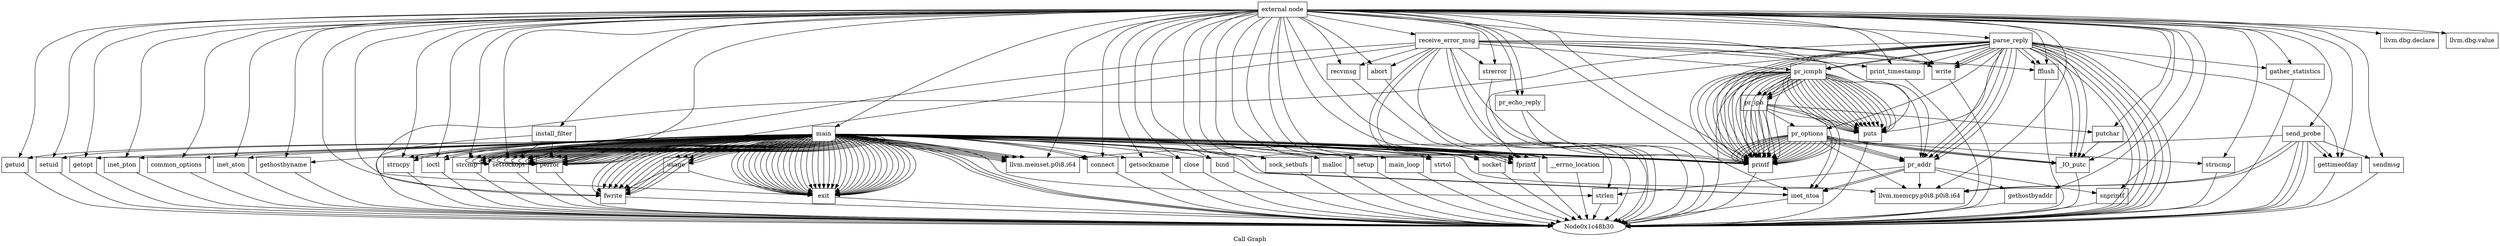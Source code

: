 digraph "Call Graph" {
	label="Call Graph";

	Node0x1c48b00 [shape=record,label="{external node}"];
	Node0x1c48b00 -> Node0x1c48b60;
	Node0x1c48b00 -> Node0x1b9c0b0;
	Node0x1c48b00 -> Node0x1c48bc0;
	Node0x1c48b00 -> Node0x1c48c20;
	Node0x1c48b00 -> Node0x1c48bf0;
	Node0x1c48b00 -> Node0x1c48c50;
	Node0x1c48b00 -> Node0x1c48c80;
	Node0x1c48b00 -> Node0x1ba1560;
	Node0x1c48b00 -> Node0x1c8f6f0;
	Node0x1c48b00 -> Node0x1ba4180;
	Node0x1c48b00 -> Node0x1ba2040;
	Node0x1c48b00 -> Node0x1b9a4b0;
	Node0x1c48b00 -> Node0x1ba41b0;
	Node0x1c48b00 -> Node0x1b9c6f0;
	Node0x1c48b00 -> Node0x1b9c760;
	Node0x1c48b00 -> Node0x1b9c5f0;
	Node0x1c48b00 -> Node0x1b99da0;
	Node0x1c48b00 -> Node0x1b99f40;
	Node0x1c48b00 -> Node0x1b99ff0;
	Node0x1c48b00 -> Node0x1cce290;
	Node0x1c48b00 -> Node0x1b9a060;
	Node0x1c48b00 -> Node0x1b9a520;
	Node0x1c48b00 -> Node0x1b9a550;
	Node0x1c48b00 -> Node0x1ba2600;
	Node0x1c48b00 -> Node0x1b99e40;
	Node0x1c48b00 -> Node0x1b99eb0;
	Node0x1c48b00 -> Node0x1bf43e0;
	Node0x1c48b00 -> Node0x1bf4450;
	Node0x1c48b00 -> Node0x1bf4480;
	Node0x1c48b00 -> Node0x1b9b480;
	Node0x1c48b00 -> Node0x1b9c040;
	Node0x1c48b00 -> Node0x1b99bc0;
	Node0x1c48b00 -> Node0x1b9a870;
	Node0x1c48b00 -> Node0x1b9a800;
	Node0x1c48b00 -> Node0x1b9aa00;
	Node0x1c48b00 -> Node0x1b9aa70;
	Node0x1c48b00 -> Node0x1b9aae0;
	Node0x1c48b00 -> Node0x1c49170;
	Node0x1c48b00 -> Node0x1c48ea0;
	Node0x1c48b00 -> Node0x1c48f40;
	Node0x1c48b00 -> Node0x1c48ed0;
	Node0x1c48b00 -> Node0x1c4a000;
	Node0x1c48b00 -> Node0x1c4a000;
	Node0x1c48b00 -> Node0x1c4a030;
	Node0x1c48b00 -> Node0x1c4a0a0;
	Node0x1c48b00 -> Node0x1c4a4f0;
	Node0x1c48b00 -> Node0x1c4a590;
	Node0x1c48b00 -> Node0x1cd03a0;
	Node0x1c48b00 -> Node0x1c492a0;
	Node0x1c48b00 -> Node0x1c492d0;
	Node0x1c48b00 -> Node0x1c4a430;
	Node0x1c48b00 -> Node0x1c4a3d0;
	Node0x1c48b00 -> Node0x1c4d960;
	Node0x1c48b00 -> Node0x1ba2070;
	Node0x1c48b00 -> Node0x1c48dc0;
	Node0x1c4a030 [shape=record,label="{parse_reply}"];
	Node0x1c4a030 -> Node0x1b9a970;
	Node0x1c4a030 -> Node0x1ba2040;
	Node0x1c4a030 -> Node0x1c48b30;
	Node0x1c4a030 -> Node0x1c48b30;
	Node0x1c4a030 -> Node0x1b9a970;
	Node0x1c4a030 -> Node0x1c4a0a0;
	Node0x1c4a030 -> Node0x1c48b30;
	Node0x1c4a030 -> Node0x1ba2070;
	Node0x1c4a030 -> Node0x1b9aa00;
	Node0x1c4a030 -> Node0x1b9aae0;
	Node0x1c4a030 -> Node0x1b9a970;
	Node0x1c4a030 -> Node0x1c48b30;
	Node0x1c4a030 -> Node0x1b9c760;
	Node0x1c4a030 -> Node0x1b9c760;
	Node0x1c4a030 -> Node0x1c48b30;
	Node0x1c4a030 -> Node0x1c49100;
	Node0x1c4a030 -> Node0x1b9aa00;
	Node0x1c4a030 -> Node0x1b9aa00;
	Node0x1c4a030 -> Node0x1c48f40;
	Node0x1c4a030 -> Node0x1b9c760;
	Node0x1c4a030 -> Node0x1b9a970;
	Node0x1c4a030 -> Node0x1b9c760;
	Node0x1c4a030 -> Node0x1c48dc0;
	Node0x1c4a030 -> Node0x1c48b30;
	Node0x1c4a030 -> Node0x1c49100;
	Node0x1c4a030 -> Node0x1c4a360;
	Node0x1c4a030 -> Node0x1c4a3d0;
	Node0x1c4a030 -> Node0x1c4a3d0;
	Node0x1c4a030 -> Node0x1c49170;
	Node0x1c4a030 -> Node0x1c4a3d0;
	Node0x1c4a030 -> Node0x1c49170;
	Node0x1b9a970 [shape=record,label="{pr_addr}"];
	Node0x1b9a970 -> Node0x1c492a0;
	Node0x1b9a970 -> Node0x1bf4480;
	Node0x1b9a970 -> Node0x1b9a4b0;
	Node0x1b9a970 -> Node0x1cce290;
	Node0x1b9a970 -> Node0x1bf4480;
	Node0x1b9a970 -> Node0x1c492d0;
	Node0x1c48f40 [shape=record,label="{gettimeofday}"];
	Node0x1c48f40 -> Node0x1c48b30;
	Node0x1c49100 [shape=record,label="{pr_icmph}"];
	Node0x1c49100 -> Node0x1c48dc0;
	Node0x1c49100 -> Node0x1c48dc0;
	Node0x1c49100 -> Node0x1c48dc0;
	Node0x1c49100 -> Node0x1c48dc0;
	Node0x1c49100 -> Node0x1c48dc0;
	Node0x1c49100 -> Node0x1b9c760;
	Node0x1c49100 -> Node0x1c48dc0;
	Node0x1c49100 -> Node0x1c48dc0;
	Node0x1c49100 -> Node0x1b9c760;
	Node0x1c49100 -> Node0x1c48df0;
	Node0x1c49100 -> Node0x1c48dc0;
	Node0x1c49100 -> Node0x1c48df0;
	Node0x1c49100 -> Node0x1b9c760;
	Node0x1c49100 -> Node0x1b9c760;
	Node0x1c49100 -> Node0x1b9c760;
	Node0x1c49100 -> Node0x1b9c760;
	Node0x1c49100 -> Node0x1b9c760;
	Node0x1c49100 -> Node0x1b9a970;
	Node0x1c49100 -> Node0x1b9c760;
	Node0x1c49100 -> Node0x1c48df0;
	Node0x1c49100 -> Node0x1c48dc0;
	Node0x1c49100 -> Node0x1c48dc0;
	Node0x1c49100 -> Node0x1c48dc0;
	Node0x1c49100 -> Node0x1b9c760;
	Node0x1c49100 -> Node0x1c48df0;
	Node0x1c49100 -> Node0x1b9c760;
	Node0x1c49100 -> Node0x1c48b30;
	Node0x1c49100 -> Node0x1b9c760;
	Node0x1c49100 -> Node0x1c48df0;
	Node0x1c49100 -> Node0x1c48dc0;
	Node0x1c49100 -> Node0x1c48dc0;
	Node0x1c49100 -> Node0x1c48dc0;
	Node0x1c49100 -> Node0x1c48dc0;
	Node0x1c49100 -> Node0x1c48dc0;
	Node0x1c49100 -> Node0x1c48dc0;
	Node0x1c49100 -> Node0x1b9c760;
	Node0x1c48ea0 [shape=record,label="{send_probe}"];
	Node0x1c48ea0 -> Node0x1c48b30;
	Node0x1c48ea0 -> Node0x1c48f40;
	Node0x1c48ea0 -> Node0x1cce290;
	Node0x1c48ea0 -> Node0x1b99da0;
	Node0x1c48ea0 -> Node0x1c48b30;
	Node0x1c48ea0 -> Node0x1c48f40;
	Node0x1c48ea0 -> Node0x1cce290;
	Node0x1c48ea0 -> Node0x1c48b30;
	Node0x1c48ea0 -> Node0x1c48ed0;
	Node0x1c4a000 [shape=record,label="{pr_echo_reply}"];
	Node0x1c4a000 -> Node0x1c48b30;
	Node0x1c4a000 -> Node0x1b9c760;
	Node0x1b9aae0 [shape=record,label="{print_timestamp}"];
	Node0x1b9aae0 -> Node0x1c48b30;
	Node0x1c49170 [shape=record,label="{fflush}"];
	Node0x1c49170 -> Node0x1c48b30;
	Node0x1c48ed0 [shape=record,label="{sendmsg}"];
	Node0x1c48ed0 -> Node0x1c48b30;
	Node0x1c4a0a0 [shape=record,label="{gather_statistics}"];
	Node0x1c4a0a0 -> Node0x1c48b30;
	Node0x1c48b60 [shape=record,label="{main}"];
	Node0x1c48b60 -> Node0x1c48bc0;
	Node0x1c48b60 -> Node0x1c48c20;
	Node0x1c48b60 -> Node0x1c48bf0;
	Node0x1c48b60 -> Node0x1c48c50;
	Node0x1c48b60 -> Node0x1c48c80;
	Node0x1c48b60 -> Node0x1ba1560;
	Node0x1c48b60 -> Node0x1c8f6f0;
	Node0x1c48b60 -> Node0x1cd03a0;
	Node0x1c48b60 -> Node0x1cd03a0;
	Node0x1c48b60 -> Node0x1ba2040;
	Node0x1c48b60 -> Node0x1ba1560;
	Node0x1c48b60 -> Node0x1ba2070;
	Node0x1c48b60 -> Node0x1ba1560;
	Node0x1c48b60 -> Node0x1ba4180;
	Node0x1c48b60 -> Node0x1c48c80;
	Node0x1c48b60 -> Node0x1ba1560;
	Node0x1c48b60 -> Node0x1ba2070;
	Node0x1c48b60 -> Node0x1ba1560;
	Node0x1c48b60 -> Node0x1ba2070;
	Node0x1c48b60 -> Node0x1ba1560;
	Node0x1c48b60 -> Node0x1ba41b0;
	Node0x1c48b60 -> Node0x1ba41b0;
	Node0x1c48b60 -> Node0x1ba41b0;
	Node0x1c48b60 -> Node0x1ba2070;
	Node0x1c48b60 -> Node0x1ba1560;
	Node0x1c48b60 -> Node0x1b9c6f0;
	Node0x1c48b60 -> Node0x1ba41b0;
	Node0x1c48b60 -> Node0x1ba41b0;
	Node0x1c48b60 -> Node0x1ba2070;
	Node0x1c48b60 -> Node0x1ba1560;
	Node0x1c48b60 -> Node0x1b9c760;
	Node0x1c48b60 -> Node0x1ba1560;
	Node0x1c48b60 -> Node0x1b9c5f0;
	Node0x1c48b60 -> Node0x1b9c620;
	Node0x1c48b60 -> Node0x1b9c620;
	Node0x1c48b60 -> Node0x1b9c620;
	Node0x1c48b60 -> Node0x1b9c620;
	Node0x1c48b60 -> Node0x1b9c620;
	Node0x1c48b60 -> Node0x1b9c620;
	Node0x1c48b60 -> Node0x1b99da0;
	Node0x1c48b60 -> Node0x1b99f40;
	Node0x1c48b60 -> Node0x1b99ff0;
	Node0x1c48b60 -> Node0x1ba2040;
	Node0x1c48b60 -> Node0x1ba1560;
	Node0x1c48b60 -> Node0x1b9a060;
	Node0x1c48b60 -> Node0x1cce290;
	Node0x1c48b60 -> Node0x1c48bc0;
	Node0x1c48b60 -> Node0x1c48c80;
	Node0x1c48b60 -> Node0x1ba1560;
	Node0x1c48b60 -> Node0x1b99da0;
	Node0x1c48b60 -> Node0x1b9a060;
	Node0x1c48b60 -> Node0x1b9a4b0;
	Node0x1c48b60 -> Node0x1ba4180;
	Node0x1c48b60 -> Node0x1c48b30;
	Node0x1c48b60 -> Node0x1b9a520;
	Node0x1c48b60 -> Node0x1ba2040;
	Node0x1c48b60 -> Node0x1ba1560;
	Node0x1c48b60 -> Node0x1b99da0;
	Node0x1c48b60 -> Node0x1ba4180;
	Node0x1c48b60 -> Node0x1c48c80;
	Node0x1c48b60 -> Node0x1ba1560;
	Node0x1c48b60 -> Node0x1ba4180;
	Node0x1c48b60 -> Node0x1c48c80;
	Node0x1c48b60 -> Node0x1c48b30;
	Node0x1c48b60 -> Node0x1b9a550;
	Node0x1c48b60 -> Node0x1ba2070;
	Node0x1c48b60 -> Node0x1ba1560;
	Node0x1c48b60 -> Node0x1ba2070;
	Node0x1c48b60 -> Node0x1ba4180;
	Node0x1c48b60 -> Node0x1c48c80;
	Node0x1c48b60 -> Node0x1ba1560;
	Node0x1c48b60 -> Node0x1b9a550;
	Node0x1c48b60 -> Node0x1c48c80;
	Node0x1c48b60 -> Node0x1ba1560;
	Node0x1c48b60 -> Node0x1c48c80;
	Node0x1c48b60 -> Node0x1ba1560;
	Node0x1c48b60 -> Node0x1ba2600;
	Node0x1c48b60 -> Node0x1c48c80;
	Node0x1c48b60 -> Node0x1ba1560;
	Node0x1c48b60 -> Node0x1b99e40;
	Node0x1c48b60 -> Node0x1c48c80;
	Node0x1c48b60 -> Node0x1ba1560;
	Node0x1c48b60 -> Node0x1b99da0;
	Node0x1c48b60 -> Node0x1b9a060;
	Node0x1c48b60 -> Node0x1b9a520;
	Node0x1c48b60 -> Node0x1ba2040;
	Node0x1c48b60 -> Node0x1ba1560;
	Node0x1c48b60 -> Node0x1c48b30;
	Node0x1c48b60 -> Node0x1ba2070;
	Node0x1c48b60 -> Node0x1ba1560;
	Node0x1c48b60 -> Node0x1ba2070;
	Node0x1c48b60 -> Node0x1ba1560;
	Node0x1c48b60 -> Node0x1ba4180;
	Node0x1c48b60 -> Node0x1c48c80;
	Node0x1c48b60 -> Node0x1ba1560;
	Node0x1c48b60 -> Node0x1b99eb0;
	Node0x1c48b60 -> Node0x1c48c80;
	Node0x1c48b60 -> Node0x1ba1560;
	Node0x1c48b60 -> Node0x1ba4180;
	Node0x1c48b60 -> Node0x1c48c80;
	Node0x1c48b60 -> Node0x1ba4180;
	Node0x1c48b60 -> Node0x1ba2070;
	Node0x1c48b60 -> Node0x1b99da0;
	Node0x1c48b60 -> Node0x1ba4180;
	Node0x1c48b60 -> Node0x1c48c80;
	Node0x1c48b60 -> Node0x1ba1560;
	Node0x1c48b60 -> Node0x1b99da0;
	Node0x1c48b60 -> Node0x1ba4180;
	Node0x1c48b60 -> Node0x1ba4180;
	Node0x1c48b60 -> Node0x1c48c80;
	Node0x1c48b60 -> Node0x1ba1560;
	Node0x1c48b60 -> Node0x1b99da0;
	Node0x1c48b60 -> Node0x1ba4180;
	Node0x1c48b60 -> Node0x1c48c80;
	Node0x1c48b60 -> Node0x1ba1560;
	Node0x1c48b60 -> Node0x1bf43e0;
	Node0x1c48b60 -> Node0x1ba4180;
	Node0x1c48b60 -> Node0x1c48c80;
	Node0x1c48b60 -> Node0x1ba1560;
	Node0x1c48b60 -> Node0x1ba4180;
	Node0x1c48b60 -> Node0x1c48c80;
	Node0x1c48b60 -> Node0x1ba1560;
	Node0x1c48b60 -> Node0x1ba4180;
	Node0x1c48b60 -> Node0x1c48c80;
	Node0x1c48b60 -> Node0x1ba1560;
	Node0x1c48b60 -> Node0x1ba4180;
	Node0x1c48b60 -> Node0x1c48c80;
	Node0x1c48b60 -> Node0x1ba1560;
	Node0x1c48b60 -> Node0x1ba2040;
	Node0x1c48b60 -> Node0x1ba1560;
	Node0x1c48b60 -> Node0x1ba2040;
	Node0x1c48b60 -> Node0x1bf4450;
	Node0x1c48b60 -> Node0x1ba2070;
	Node0x1c48b60 -> Node0x1ba1560;
	Node0x1c48b60 -> Node0x1bf4480;
	Node0x1c48b60 -> Node0x1b9c760;
	Node0x1c48b60 -> Node0x1bf4480;
	Node0x1c48b60 -> Node0x1b9c760;
	Node0x1c48b60 -> Node0x1b9c760;
	Node0x1c48b60 -> Node0x1b9b480;
	Node0x1c48b60 -> Node0x1b9c040;
	Node0x1b9c0b0 [shape=record,label="{llvm.dbg.declare}"];
	Node0x1c48bc0 [shape=record,label="{socket}"];
	Node0x1c48bc0 -> Node0x1c48b30;
	Node0x1c48c20 [shape=record,label="{__errno_location}"];
	Node0x1c48c20 -> Node0x1c48b30;
	Node0x1c48bf0 [shape=record,label="{getuid}"];
	Node0x1c48bf0 -> Node0x1c48b30;
	Node0x1c48c50 [shape=record,label="{setuid}"];
	Node0x1c48c50 -> Node0x1c48b30;
	Node0x1c48c80 [shape=record,label="{perror}"];
	Node0x1c48c80 -> Node0x1c48b30;
	Node0x1ba1560 [shape=record,label="{exit}"];
	Node0x1ba1560 -> Node0x1c48b30;
	Node0x1c8f6f0 [shape=record,label="{getopt}"];
	Node0x1c8f6f0 -> Node0x1c48b30;
	Node0x1ba4180 [shape=record,label="{setsockopt}"];
	Node0x1ba4180 -> Node0x1c48b30;
	Node0x1ba2040 [shape=record,label="{fprintf}"];
	Node0x1ba2040 -> Node0x1c48b30;
	Node0x1b9a4b0 [shape=record,label="{strlen}"];
	Node0x1b9a4b0 -> Node0x1c48b30;
	Node0x1ba41b0 [shape=record,label="{strcmp}"];
	Node0x1ba41b0 -> Node0x1c48b30;
	Node0x1b9c6f0 [shape=record,label="{inet_pton}"];
	Node0x1b9c6f0 -> Node0x1c48b30;
	Node0x1c4a360 [shape=record,label="{pr_options}"];
	Node0x1c4a360 -> Node0x1b9c760;
	Node0x1c4a360 -> Node0x1b9c760;
	Node0x1c4a360 -> Node0x1b9c760;
	Node0x1c4a360 -> Node0x1b9a970;
	Node0x1c4a360 -> Node0x1b9c760;
	Node0x1c4a360 -> Node0x1c4a3d0;
	Node0x1c4a360 -> Node0x1c4a430;
	Node0x1c4a360 -> Node0x1b9c760;
	Node0x1c4a360 -> Node0x1cce290;
	Node0x1c4a360 -> Node0x1b9c760;
	Node0x1c4a360 -> Node0x1b9c760;
	Node0x1c4a360 -> Node0x1b9a970;
	Node0x1c4a360 -> Node0x1b9c760;
	Node0x1c4a360 -> Node0x1c4a3d0;
	Node0x1c4a360 -> Node0x1b9c760;
	Node0x1c4a360 -> Node0x1b9c760;
	Node0x1c4a360 -> Node0x1b9a970;
	Node0x1c4a360 -> Node0x1b9c760;
	Node0x1c4a360 -> Node0x1b9c760;
	Node0x1c4a360 -> Node0x1b9c760;
	Node0x1c4a360 -> Node0x1b9c760;
	Node0x1c4a360 -> Node0x1b9c760;
	Node0x1c4a360 -> Node0x1c4a3d0;
	Node0x1c4a360 -> Node0x1b9c760;
	Node0x1c4a360 -> Node0x1b9c760;
	Node0x1c4a4f0 [shape=record,label="{putchar}"];
	Node0x1c4a4f0 -> Node0x1c4a3d0;
	Node0x1c4a590 [shape=record,label="{install_filter}"];
	Node0x1c4a590 -> Node0x1c48b30;
	Node0x1c4a590 -> Node0x1ba4180;
	Node0x1c4a590 -> Node0x1c48c80;
	Node0x1cd03a0 [shape=record,label="{strtol}"];
	Node0x1cd03a0 -> Node0x1c48b30;
	Node0x1c492a0 [shape=record,label="{gethostbyaddr}"];
	Node0x1c492a0 -> Node0x1c48b30;
	Node0x1c492d0 [shape=record,label="{snprintf}"];
	Node0x1c492d0 -> Node0x1c48b30;
	Node0x1c4a430 [shape=record,label="{strncmp}"];
	Node0x1c4a430 -> Node0x1c48b30;
	Node0x1c48df0 [shape=record,label="{pr_iph}"];
	Node0x1c48df0 -> Node0x1c48dc0;
	Node0x1c48df0 -> Node0x1b9c760;
	Node0x1c48df0 -> Node0x1b9c760;
	Node0x1c48df0 -> Node0x1b9c760;
	Node0x1c48df0 -> Node0x1bf4480;
	Node0x1c48df0 -> Node0x1b9c760;
	Node0x1c48df0 -> Node0x1bf4480;
	Node0x1c48df0 -> Node0x1b9c760;
	Node0x1c48df0 -> Node0x1c4a4f0;
	Node0x1c48df0 -> Node0x1c4a360;
	Node0x1c4a3d0 [shape=record,label="{_IO_putc}"];
	Node0x1c4a3d0 -> Node0x1c48b30;
	Node0x1c4d960 [shape=record,label="{llvm.dbg.value}"];
	Node0x1ba2070 [shape=record,label="{fwrite}"];
	Node0x1ba2070 -> Node0x1c48b30;
	Node0x1c48dc0 [shape=record,label="{puts}"];
	Node0x1c48dc0 -> Node0x1c48b30;
	Node0x1b9c760 [shape=record,label="{printf}"];
	Node0x1b9c760 -> Node0x1c48b30;
	Node0x1b9c5f0 [shape=record,label="{common_options}"];
	Node0x1b9c5f0 -> Node0x1c48b30;
	Node0x1b9c620 [shape=record,label="{usage}"];
	Node0x1b9c620 -> Node0x1ba2070;
	Node0x1b9c620 -> Node0x1ba1560;
	Node0x1b99da0 [shape=record,label="{llvm.memset.p0i8.i64}"];
	Node0x1b99f40 [shape=record,label="{inet_aton}"];
	Node0x1b99f40 -> Node0x1c48b30;
	Node0x1b99ff0 [shape=record,label="{gethostbyname}"];
	Node0x1b99ff0 -> Node0x1c48b30;
	Node0x1cce290 [shape=record,label="{llvm.memcpy.p0i8.p0i8.i64}"];
	Node0x1b9a060 [shape=record,label="{strncpy}"];
	Node0x1b9a060 -> Node0x1c48b30;
	Node0x1b9a520 [shape=record,label="{ioctl}"];
	Node0x1b9a520 -> Node0x1c48b30;
	Node0x1b9a550 [shape=record,label="{connect}"];
	Node0x1b9a550 -> Node0x1c48b30;
	Node0x1ba2600 [shape=record,label="{getsockname}"];
	Node0x1ba2600 -> Node0x1c48b30;
	Node0x1b99e40 [shape=record,label="{close}"];
	Node0x1b99e40 -> Node0x1c48b30;
	Node0x1b99eb0 [shape=record,label="{bind}"];
	Node0x1b99eb0 -> Node0x1c48b30;
	Node0x1bf43e0 [shape=record,label="{sock_setbufs}"];
	Node0x1bf43e0 -> Node0x1c48b30;
	Node0x1bf4450 [shape=record,label="{malloc}"];
	Node0x1bf4450 -> Node0x1c48b30;
	Node0x1bf4480 [shape=record,label="{inet_ntoa}"];
	Node0x1bf4480 -> Node0x1c48b30;
	Node0x1b9b480 [shape=record,label="{setup}"];
	Node0x1b9b480 -> Node0x1c48b30;
	Node0x1b9c040 [shape=record,label="{main_loop}"];
	Node0x1b9c040 -> Node0x1c48b30;
	Node0x1b99bc0 [shape=record,label="{receive_error_msg}"];
	Node0x1b99bc0 -> Node0x1c48c20;
	Node0x1b99bc0 -> Node0x1b9a870;
	Node0x1b99bc0 -> Node0x1b9a800;
	Node0x1b99bc0 -> Node0x1b9aa00;
	Node0x1b99bc0 -> Node0x1b9aa70;
	Node0x1b99bc0 -> Node0x1ba2040;
	Node0x1b99bc0 -> Node0x1ba2040;
	Node0x1b99bc0 -> Node0x1c48b30;
	Node0x1b99bc0 -> Node0x1ba4180;
	Node0x1b99bc0 -> Node0x1c48c80;
	Node0x1b99bc0 -> Node0x1b9aa00;
	Node0x1b99bc0 -> Node0x1b9aae0;
	Node0x1b99bc0 -> Node0x1b9a970;
	Node0x1b99bc0 -> Node0x1c48b30;
	Node0x1b99bc0 -> Node0x1b9c760;
	Node0x1b99bc0 -> Node0x1c49100;
	Node0x1b99bc0 -> Node0x1c49170;
	Node0x1b9a870 [shape=record,label="{recvmsg}"];
	Node0x1b9a870 -> Node0x1c48b30;
	Node0x1b9a800 [shape=record,label="{abort}"];
	Node0x1b9a800 -> Node0x1c48b30;
	Node0x1b9aa00 [shape=record,label="{write}"];
	Node0x1b9aa00 -> Node0x1c48b30;
	Node0x1b9aa70 [shape=record,label="{strerror}"];
	Node0x1b9aa70 -> Node0x1c48b30;
}
